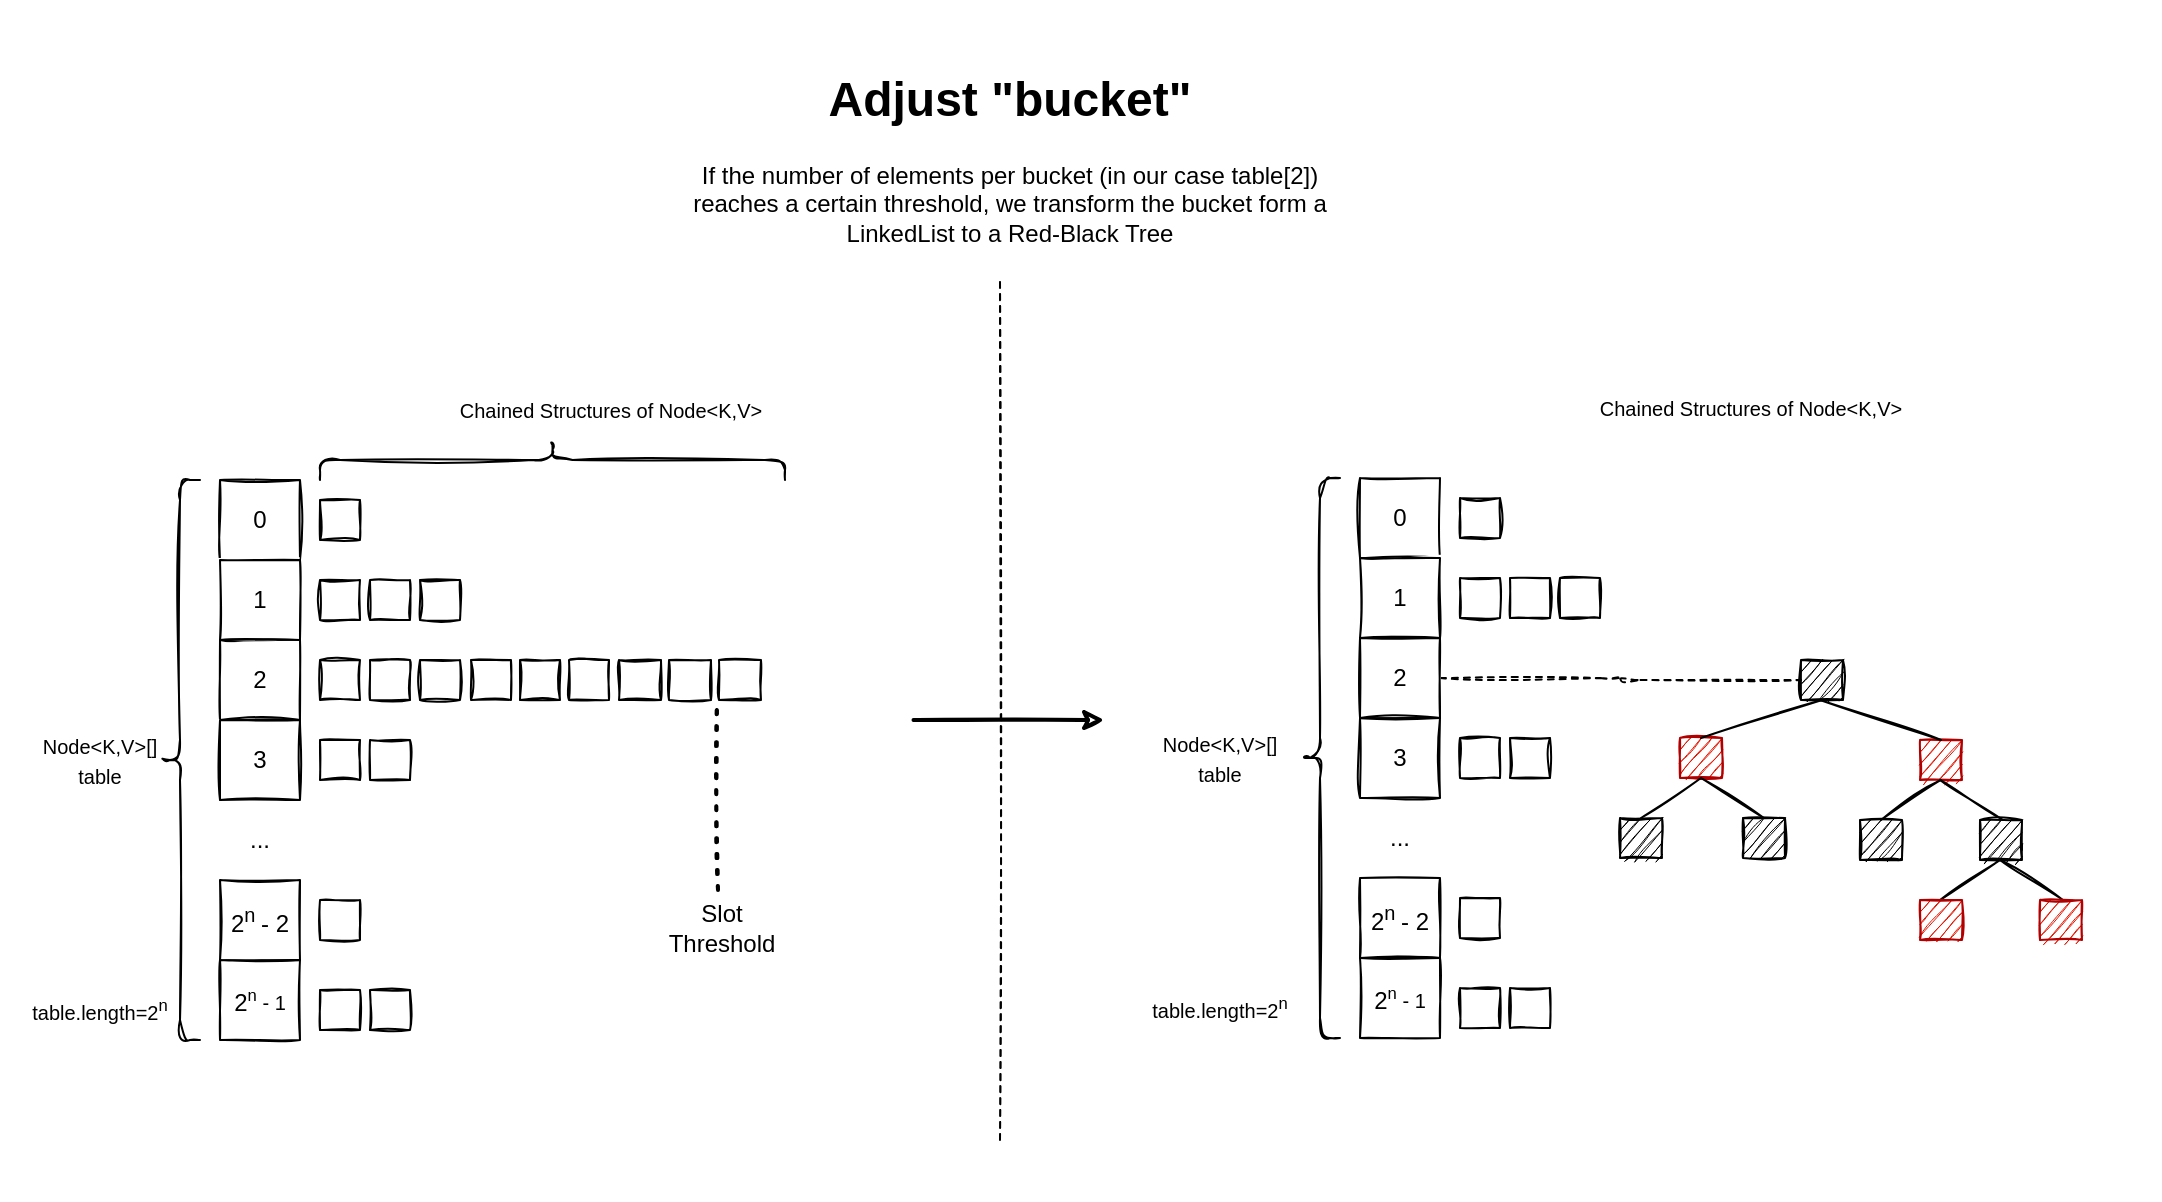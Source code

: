 <mxfile version="15.7.3" type="device"><diagram id="AUNfMNU5sD55CM_tfKsd" name="Page-1"><mxGraphModel dx="1106" dy="920" grid="1" gridSize="10" guides="1" tooltips="1" connect="1" arrows="1" fold="1" page="1" pageScale="1" pageWidth="827" pageHeight="1169" math="0" shadow="0"><root><mxCell id="0"/><mxCell id="1" parent="0"/><mxCell id="TI3vENwH2keV3BpXELXz-244" value="" style="rounded=0;whiteSpace=wrap;html=1;fontSize=12;fillColor=none;align=center;strokeColor=none;" parent="1" vertex="1"><mxGeometry x="50" width="1080" height="600" as="geometry"/></mxCell><mxCell id="TI3vENwH2keV3BpXELXz-1" value="0" style="rounded=0;whiteSpace=wrap;html=1;sketch=1;" parent="1" vertex="1"><mxGeometry x="160" y="240" width="40" height="40" as="geometry"/></mxCell><mxCell id="TI3vENwH2keV3BpXELXz-2" value="1" style="rounded=0;whiteSpace=wrap;html=1;sketch=1;" parent="1" vertex="1"><mxGeometry x="160" y="280" width="40" height="40" as="geometry"/></mxCell><mxCell id="TI3vENwH2keV3BpXELXz-3" value="2" style="rounded=0;whiteSpace=wrap;html=1;sketch=1;" parent="1" vertex="1"><mxGeometry x="160" y="320" width="40" height="40" as="geometry"/></mxCell><mxCell id="TI3vENwH2keV3BpXELXz-4" value="3" style="rounded=0;whiteSpace=wrap;html=1;sketch=1;" parent="1" vertex="1"><mxGeometry x="160" y="360" width="40" height="40" as="geometry"/></mxCell><mxCell id="TI3vENwH2keV3BpXELXz-5" value="2&lt;sup&gt;n&amp;nbsp;&lt;/sup&gt;- 2" style="rounded=0;whiteSpace=wrap;html=1;sketch=1;" parent="1" vertex="1"><mxGeometry x="160" y="440" width="40" height="40" as="geometry"/></mxCell><mxCell id="TI3vENwH2keV3BpXELXz-6" value="2&lt;span style=&quot;font-size: 10px&quot;&gt;&lt;sup&gt;n&lt;/sup&gt;&amp;nbsp;- 1&lt;/span&gt;" style="rounded=0;whiteSpace=wrap;html=1;sketch=1;" parent="1" vertex="1"><mxGeometry x="160" y="480" width="40" height="40" as="geometry"/></mxCell><mxCell id="TI3vENwH2keV3BpXELXz-7" value="" style="rounded=0;whiteSpace=wrap;html=1;sketch=1;" parent="1" vertex="1"><mxGeometry x="210" y="250" width="20" height="20" as="geometry"/></mxCell><mxCell id="TI3vENwH2keV3BpXELXz-17" value="" style="rounded=0;whiteSpace=wrap;html=1;sketch=1;" parent="1" vertex="1"><mxGeometry x="210" y="290" width="20" height="20" as="geometry"/></mxCell><mxCell id="TI3vENwH2keV3BpXELXz-22" value="" style="rounded=0;whiteSpace=wrap;html=1;sketch=1;" parent="1" vertex="1"><mxGeometry x="210" y="330" width="20" height="20" as="geometry"/></mxCell><mxCell id="TI3vENwH2keV3BpXELXz-23" value="" style="rounded=0;whiteSpace=wrap;html=1;sketch=1;" parent="1" vertex="1"><mxGeometry x="235" y="330" width="20" height="20" as="geometry"/></mxCell><mxCell id="TI3vENwH2keV3BpXELXz-43" value="..." style="text;html=1;strokeColor=none;fillColor=none;align=center;verticalAlign=middle;whiteSpace=wrap;rounded=0;sketch=1;" parent="1" vertex="1"><mxGeometry x="150" y="400" width="60" height="40" as="geometry"/></mxCell><mxCell id="TI3vENwH2keV3BpXELXz-47" value="" style="shape=curlyBracket;whiteSpace=wrap;html=1;rounded=1;sketch=1;" parent="1" vertex="1"><mxGeometry x="130" y="240" width="20" height="280" as="geometry"/></mxCell><mxCell id="TI3vENwH2keV3BpXELXz-48" value="&lt;font style=&quot;font-size: 10px&quot;&gt;Node&amp;lt;K,V&amp;gt;[] table&lt;/font&gt;" style="text;html=1;strokeColor=none;fillColor=none;align=center;verticalAlign=middle;whiteSpace=wrap;rounded=0;sketch=1;" parent="1" vertex="1"><mxGeometry x="60" y="365" width="80" height="30" as="geometry"/></mxCell><mxCell id="TI3vENwH2keV3BpXELXz-49" value="" style="shape=curlyBracket;whiteSpace=wrap;html=1;rounded=1;flipH=1;fontSize=10;rotation=-90;sketch=1;" parent="1" vertex="1"><mxGeometry x="316.25" y="113.75" width="20" height="232.5" as="geometry"/></mxCell><mxCell id="TI3vENwH2keV3BpXELXz-50" value="Chained Structures of Node&amp;lt;K,V&amp;gt;" style="text;html=1;strokeColor=none;fillColor=none;align=center;verticalAlign=middle;whiteSpace=wrap;rounded=0;fontSize=10;sketch=1;" parent="1" vertex="1"><mxGeometry x="237.5" y="190" width="235" height="30" as="geometry"/></mxCell><mxCell id="TI3vENwH2keV3BpXELXz-92" value="" style="endArrow=none;dashed=1;html=1;rounded=0;fontSize=10;sketch=1;" parent="1" edge="1"><mxGeometry width="50" height="50" relative="1" as="geometry"><mxPoint x="550" y="570" as="sourcePoint"/><mxPoint x="550" y="140" as="targetPoint"/></mxGeometry></mxCell><mxCell id="TI3vENwH2keV3BpXELXz-109" value="&lt;font style=&quot;font-size: 10px&quot;&gt;table.length=2&lt;sup&gt;n&lt;/sup&gt;&lt;/font&gt;" style="text;html=1;strokeColor=none;fillColor=none;align=center;verticalAlign=middle;whiteSpace=wrap;rounded=0;sketch=1;" parent="1" vertex="1"><mxGeometry x="60" y="490" width="80" height="30" as="geometry"/></mxCell><mxCell id="TI3vENwH2keV3BpXELXz-120" value="" style="rounded=0;whiteSpace=wrap;html=1;sketch=1;" parent="1" vertex="1"><mxGeometry x="260" y="330" width="20" height="20" as="geometry"/></mxCell><mxCell id="TI3vENwH2keV3BpXELXz-121" value="" style="rounded=0;whiteSpace=wrap;html=1;sketch=1;" parent="1" vertex="1"><mxGeometry x="285.5" y="330" width="20" height="20" as="geometry"/></mxCell><mxCell id="TI3vENwH2keV3BpXELXz-125" value="" style="rounded=0;whiteSpace=wrap;html=1;sketch=1;" parent="1" vertex="1"><mxGeometry x="310" y="330" width="20" height="20" as="geometry"/></mxCell><mxCell id="TI3vENwH2keV3BpXELXz-126" value="" style="rounded=0;whiteSpace=wrap;html=1;sketch=1;" parent="1" vertex="1"><mxGeometry x="334.5" y="330" width="20" height="20" as="geometry"/></mxCell><mxCell id="TI3vENwH2keV3BpXELXz-133" value="" style="rounded=0;whiteSpace=wrap;html=1;sketch=1;" parent="1" vertex="1"><mxGeometry x="359.5" y="330" width="21" height="20" as="geometry"/></mxCell><mxCell id="TI3vENwH2keV3BpXELXz-134" value="" style="rounded=0;whiteSpace=wrap;html=1;sketch=1;" parent="1" vertex="1"><mxGeometry x="384.5" y="330" width="21" height="20" as="geometry"/></mxCell><mxCell id="TI3vENwH2keV3BpXELXz-135" value="" style="rounded=0;whiteSpace=wrap;html=1;sketch=1;" parent="1" vertex="1"><mxGeometry x="409.5" y="330" width="21" height="20" as="geometry"/></mxCell><mxCell id="TI3vENwH2keV3BpXELXz-139" value="" style="rounded=0;whiteSpace=wrap;html=1;sketch=1;" parent="1" vertex="1"><mxGeometry x="210" y="370" width="20" height="20" as="geometry"/></mxCell><mxCell id="TI3vENwH2keV3BpXELXz-140" value="" style="rounded=0;whiteSpace=wrap;html=1;sketch=1;" parent="1" vertex="1"><mxGeometry x="235" y="370" width="20" height="20" as="geometry"/></mxCell><mxCell id="TI3vENwH2keV3BpXELXz-141" value="" style="rounded=0;whiteSpace=wrap;html=1;sketch=1;" parent="1" vertex="1"><mxGeometry x="235" y="290" width="20" height="20" as="geometry"/></mxCell><mxCell id="TI3vENwH2keV3BpXELXz-142" value="" style="rounded=0;whiteSpace=wrap;html=1;sketch=1;" parent="1" vertex="1"><mxGeometry x="260" y="290" width="20" height="20" as="geometry"/></mxCell><mxCell id="TI3vENwH2keV3BpXELXz-143" value="" style="rounded=0;whiteSpace=wrap;html=1;sketch=1;" parent="1" vertex="1"><mxGeometry x="210" y="495" width="20" height="20" as="geometry"/></mxCell><mxCell id="TI3vENwH2keV3BpXELXz-144" value="" style="rounded=0;whiteSpace=wrap;html=1;sketch=1;" parent="1" vertex="1"><mxGeometry x="235" y="495" width="20" height="20" as="geometry"/></mxCell><mxCell id="TI3vENwH2keV3BpXELXz-145" value="" style="rounded=0;whiteSpace=wrap;html=1;sketch=1;" parent="1" vertex="1"><mxGeometry x="210" y="450" width="20" height="20" as="geometry"/></mxCell><mxCell id="TI3vENwH2keV3BpXELXz-146" value="0" style="rounded=0;whiteSpace=wrap;html=1;sketch=1;" parent="1" vertex="1"><mxGeometry x="730" y="239" width="40" height="40" as="geometry"/></mxCell><mxCell id="TI3vENwH2keV3BpXELXz-147" value="1" style="rounded=0;whiteSpace=wrap;html=1;sketch=1;" parent="1" vertex="1"><mxGeometry x="730" y="279" width="40" height="40" as="geometry"/></mxCell><mxCell id="TI3vENwH2keV3BpXELXz-232" style="edgeStyle=orthogonalEdgeStyle;rounded=0;orthogonalLoop=1;jettySize=auto;html=1;exitX=1;exitY=0.5;exitDx=0;exitDy=0;entryX=0;entryY=0.5;entryDx=0;entryDy=0;fontSize=12;strokeColor=none;sketch=1;" parent="1" source="TI3vENwH2keV3BpXELXz-148" target="TI3vENwH2keV3BpXELXz-212" edge="1"><mxGeometry relative="1" as="geometry"/></mxCell><mxCell id="TI3vENwH2keV3BpXELXz-233" style="edgeStyle=orthogonalEdgeStyle;rounded=1;orthogonalLoop=1;jettySize=auto;html=1;exitX=1;exitY=0.5;exitDx=0;exitDy=0;entryX=0;entryY=0.5;entryDx=0;entryDy=0;fontSize=12;endArrow=none;endFill=0;dashed=1;sketch=1;" parent="1" source="TI3vENwH2keV3BpXELXz-148" target="TI3vENwH2keV3BpXELXz-212" edge="1"><mxGeometry relative="1" as="geometry"/></mxCell><mxCell id="TI3vENwH2keV3BpXELXz-148" value="2" style="rounded=0;whiteSpace=wrap;html=1;sketch=1;" parent="1" vertex="1"><mxGeometry x="730" y="319" width="40" height="40" as="geometry"/></mxCell><mxCell id="TI3vENwH2keV3BpXELXz-149" value="3" style="rounded=0;whiteSpace=wrap;html=1;sketch=1;" parent="1" vertex="1"><mxGeometry x="730" y="359" width="40" height="40" as="geometry"/></mxCell><mxCell id="TI3vENwH2keV3BpXELXz-150" value="2&lt;sup&gt;n&amp;nbsp;&lt;/sup&gt;- 2" style="rounded=0;whiteSpace=wrap;html=1;sketch=1;" parent="1" vertex="1"><mxGeometry x="730" y="439" width="40" height="40" as="geometry"/></mxCell><mxCell id="TI3vENwH2keV3BpXELXz-151" value="2&lt;span style=&quot;font-size: 10px&quot;&gt;&lt;sup&gt;n&lt;/sup&gt;&amp;nbsp;- 1&lt;/span&gt;" style="rounded=0;whiteSpace=wrap;html=1;sketch=1;" parent="1" vertex="1"><mxGeometry x="730" y="479" width="40" height="40" as="geometry"/></mxCell><mxCell id="TI3vENwH2keV3BpXELXz-152" value="" style="rounded=0;whiteSpace=wrap;html=1;sketch=1;" parent="1" vertex="1"><mxGeometry x="780" y="249" width="20" height="20" as="geometry"/></mxCell><mxCell id="TI3vENwH2keV3BpXELXz-153" value="" style="rounded=0;whiteSpace=wrap;html=1;sketch=1;" parent="1" vertex="1"><mxGeometry x="780" y="289" width="20" height="20" as="geometry"/></mxCell><mxCell id="TI3vENwH2keV3BpXELXz-156" value="..." style="text;html=1;strokeColor=none;fillColor=none;align=center;verticalAlign=middle;whiteSpace=wrap;rounded=0;sketch=1;" parent="1" vertex="1"><mxGeometry x="720" y="399" width="60" height="40" as="geometry"/></mxCell><mxCell id="TI3vENwH2keV3BpXELXz-157" value="" style="shape=curlyBracket;whiteSpace=wrap;html=1;rounded=1;sketch=1;" parent="1" vertex="1"><mxGeometry x="700" y="239" width="20" height="280" as="geometry"/></mxCell><mxCell id="TI3vENwH2keV3BpXELXz-158" value="&lt;font style=&quot;font-size: 10px&quot;&gt;Node&amp;lt;K,V&amp;gt;[] table&lt;/font&gt;" style="text;html=1;strokeColor=none;fillColor=none;align=center;verticalAlign=middle;whiteSpace=wrap;rounded=0;sketch=1;" parent="1" vertex="1"><mxGeometry x="620" y="364" width="80" height="30" as="geometry"/></mxCell><mxCell id="TI3vENwH2keV3BpXELXz-160" value="Chained Structures of Node&amp;lt;K,V&amp;gt;" style="text;html=1;strokeColor=none;fillColor=none;align=center;verticalAlign=middle;whiteSpace=wrap;rounded=0;fontSize=10;sketch=1;" parent="1" vertex="1"><mxGeometry x="807.5" y="189" width="235" height="30" as="geometry"/></mxCell><mxCell id="TI3vENwH2keV3BpXELXz-161" value="&lt;font style=&quot;font-size: 10px&quot;&gt;table.length=2&lt;sup&gt;n&lt;/sup&gt;&lt;/font&gt;" style="text;html=1;strokeColor=none;fillColor=none;align=center;verticalAlign=middle;whiteSpace=wrap;rounded=0;sketch=1;" parent="1" vertex="1"><mxGeometry x="620" y="489" width="80" height="30" as="geometry"/></mxCell><mxCell id="TI3vENwH2keV3BpXELXz-171" value="" style="rounded=0;whiteSpace=wrap;html=1;fillColor=#e51400;fontColor=#ffffff;strokeColor=#B20000;sketch=1;" parent="1" vertex="1"><mxGeometry x="890" y="369" width="21" height="20" as="geometry"/></mxCell><mxCell id="TI3vENwH2keV3BpXELXz-172" value="" style="rounded=0;whiteSpace=wrap;html=1;sketch=1;" parent="1" vertex="1"><mxGeometry x="780" y="369" width="20" height="20" as="geometry"/></mxCell><mxCell id="TI3vENwH2keV3BpXELXz-173" value="" style="rounded=0;whiteSpace=wrap;html=1;sketch=1;" parent="1" vertex="1"><mxGeometry x="805" y="369" width="20" height="20" as="geometry"/></mxCell><mxCell id="TI3vENwH2keV3BpXELXz-174" value="" style="rounded=0;whiteSpace=wrap;html=1;sketch=1;" parent="1" vertex="1"><mxGeometry x="805" y="289" width="20" height="20" as="geometry"/></mxCell><mxCell id="TI3vENwH2keV3BpXELXz-175" value="" style="rounded=0;whiteSpace=wrap;html=1;sketch=1;" parent="1" vertex="1"><mxGeometry x="830" y="289" width="20" height="20" as="geometry"/></mxCell><mxCell id="TI3vENwH2keV3BpXELXz-176" value="" style="rounded=0;whiteSpace=wrap;html=1;sketch=1;" parent="1" vertex="1"><mxGeometry x="780" y="494" width="20" height="20" as="geometry"/></mxCell><mxCell id="TI3vENwH2keV3BpXELXz-177" value="" style="rounded=0;whiteSpace=wrap;html=1;sketch=1;" parent="1" vertex="1"><mxGeometry x="805" y="494" width="20" height="20" as="geometry"/></mxCell><mxCell id="TI3vENwH2keV3BpXELXz-178" value="" style="rounded=0;whiteSpace=wrap;html=1;sketch=1;" parent="1" vertex="1"><mxGeometry x="780" y="449" width="20" height="20" as="geometry"/></mxCell><mxCell id="TI3vENwH2keV3BpXELXz-212" value="" style="rounded=0;whiteSpace=wrap;html=1;fillColor=#000000;sketch=1;" parent="1" vertex="1"><mxGeometry x="950.5" y="330" width="21" height="20" as="geometry"/></mxCell><mxCell id="TI3vENwH2keV3BpXELXz-213" value="" style="rounded=0;whiteSpace=wrap;html=1;fillColor=#000000;sketch=1;" parent="1" vertex="1"><mxGeometry x="860" y="409" width="21" height="20" as="geometry"/></mxCell><mxCell id="TI3vENwH2keV3BpXELXz-214" value="" style="rounded=0;whiteSpace=wrap;html=1;fillColor=#000000;sketch=1;" parent="1" vertex="1"><mxGeometry x="921.5" y="409" width="21" height="20" as="geometry"/></mxCell><mxCell id="TI3vENwH2keV3BpXELXz-215" value="" style="rounded=0;whiteSpace=wrap;html=1;fillColor=#000000;sketch=1;" parent="1" vertex="1"><mxGeometry x="980" y="410" width="21" height="20" as="geometry"/></mxCell><mxCell id="TI3vENwH2keV3BpXELXz-216" value="" style="rounded=0;whiteSpace=wrap;html=1;fillColor=#000000;sketch=1;" parent="1" vertex="1"><mxGeometry x="1040" y="410" width="21" height="20" as="geometry"/></mxCell><mxCell id="TI3vENwH2keV3BpXELXz-221" value="" style="rounded=0;whiteSpace=wrap;html=1;fillColor=#e51400;fontColor=#ffffff;strokeColor=#B20000;sketch=1;" parent="1" vertex="1"><mxGeometry x="1010" y="370" width="21" height="20" as="geometry"/></mxCell><mxCell id="TI3vENwH2keV3BpXELXz-225" value="" style="endArrow=none;html=1;rounded=0;fontSize=12;entryX=0.5;entryY=1;entryDx=0;entryDy=0;exitX=0.5;exitY=0;exitDx=0;exitDy=0;sketch=1;" parent="1" source="TI3vENwH2keV3BpXELXz-171" target="TI3vENwH2keV3BpXELXz-212" edge="1"><mxGeometry width="50" height="50" relative="1" as="geometry"><mxPoint x="830.5" y="325" as="sourcePoint"/><mxPoint x="950.5" y="295" as="targetPoint"/></mxGeometry></mxCell><mxCell id="TI3vENwH2keV3BpXELXz-226" value="" style="endArrow=none;html=1;rounded=0;fontSize=12;exitX=0.5;exitY=0;exitDx=0;exitDy=0;sketch=1;" parent="1" source="TI3vENwH2keV3BpXELXz-221" edge="1"><mxGeometry width="50" height="50" relative="1" as="geometry"><mxPoint x="910.5" y="379" as="sourcePoint"/><mxPoint x="960" y="350" as="targetPoint"/></mxGeometry></mxCell><mxCell id="TI3vENwH2keV3BpXELXz-227" value="" style="endArrow=none;html=1;rounded=0;fontSize=12;entryX=0.5;entryY=1;entryDx=0;entryDy=0;exitX=0.5;exitY=0;exitDx=0;exitDy=0;sketch=1;" parent="1" source="TI3vENwH2keV3BpXELXz-213" target="TI3vENwH2keV3BpXELXz-171" edge="1"><mxGeometry width="50" height="50" relative="1" as="geometry"><mxPoint x="840.25" y="458" as="sourcePoint"/><mxPoint x="900.75" y="439" as="targetPoint"/></mxGeometry></mxCell><mxCell id="TI3vENwH2keV3BpXELXz-228" value="" style="endArrow=none;html=1;rounded=0;fontSize=12;entryX=0.5;entryY=0;entryDx=0;entryDy=0;exitX=0.5;exitY=1;exitDx=0;exitDy=0;sketch=1;" parent="1" source="TI3vENwH2keV3BpXELXz-171" target="TI3vENwH2keV3BpXELXz-214" edge="1"><mxGeometry width="50" height="50" relative="1" as="geometry"><mxPoint x="920.5" y="389" as="sourcePoint"/><mxPoint x="981" y="370" as="targetPoint"/></mxGeometry></mxCell><mxCell id="TI3vENwH2keV3BpXELXz-229" value="" style="endArrow=none;html=1;rounded=0;fontSize=12;entryX=0.5;entryY=0;entryDx=0;entryDy=0;exitX=0.5;exitY=1;exitDx=0;exitDy=0;sketch=1;" parent="1" edge="1"><mxGeometry width="50" height="50" relative="1" as="geometry"><mxPoint x="1020.0" y="390" as="sourcePoint"/><mxPoint x="1051.5" y="410" as="targetPoint"/></mxGeometry></mxCell><mxCell id="TI3vENwH2keV3BpXELXz-231" value="" style="endArrow=none;html=1;rounded=0;fontSize=12;entryX=0.5;entryY=0;entryDx=0;entryDy=0;exitX=0.5;exitY=1;exitDx=0;exitDy=0;sketch=1;" parent="1" source="TI3vENwH2keV3BpXELXz-221" target="TI3vENwH2keV3BpXELXz-215" edge="1"><mxGeometry width="50" height="50" relative="1" as="geometry"><mxPoint x="910.5" y="399" as="sourcePoint"/><mxPoint x="942.0" y="419" as="targetPoint"/></mxGeometry></mxCell><mxCell id="TI3vENwH2keV3BpXELXz-234" style="edgeStyle=orthogonalEdgeStyle;rounded=1;orthogonalLoop=1;jettySize=auto;html=1;exitX=1;exitY=0.75;exitDx=0;exitDy=0;entryX=1;entryY=0.5;entryDx=0;entryDy=0;dashed=1;fontSize=12;endArrow=none;endFill=0;strokeColor=#000000;sketch=1;" parent="1" source="TI3vENwH2keV3BpXELXz-216" target="TI3vENwH2keV3BpXELXz-216" edge="1"><mxGeometry relative="1" as="geometry"/></mxCell><mxCell id="TI3vENwH2keV3BpXELXz-235" value="" style="endArrow=none;html=1;rounded=0;fontSize=12;entryX=0.5;entryY=0;entryDx=0;entryDy=0;exitX=0.5;exitY=1;exitDx=0;exitDy=0;sketch=1;" parent="1" edge="1"><mxGeometry width="50" height="50" relative="1" as="geometry"><mxPoint x="1050.0" y="430" as="sourcePoint"/><mxPoint x="1020.0" y="450" as="targetPoint"/></mxGeometry></mxCell><mxCell id="TI3vENwH2keV3BpXELXz-236" value="" style="endArrow=none;html=1;rounded=0;fontSize=12;entryX=0.5;entryY=0;entryDx=0;entryDy=0;exitX=0.5;exitY=1;exitDx=0;exitDy=0;sketch=1;" parent="1" edge="1"><mxGeometry width="50" height="50" relative="1" as="geometry"><mxPoint x="1050.0" y="430" as="sourcePoint"/><mxPoint x="1081.5" y="450" as="targetPoint"/></mxGeometry></mxCell><mxCell id="TI3vENwH2keV3BpXELXz-237" value="" style="rounded=0;whiteSpace=wrap;html=1;fillColor=#e51400;fontColor=#ffffff;strokeColor=#B20000;sketch=1;" parent="1" vertex="1"><mxGeometry x="1070" y="450" width="21" height="20" as="geometry"/></mxCell><mxCell id="TI3vENwH2keV3BpXELXz-238" value="" style="rounded=0;whiteSpace=wrap;html=1;fillColor=#e51400;fontColor=#ffffff;strokeColor=#B20000;sketch=1;" parent="1" vertex="1"><mxGeometry x="1010" y="450" width="21" height="20" as="geometry"/></mxCell><mxCell id="TI3vENwH2keV3BpXELXz-241" value="" style="endArrow=none;dashed=1;html=1;dashPattern=1 3;strokeWidth=2;rounded=1;fontSize=12;sketch=1;" parent="1" edge="1"><mxGeometry width="50" height="50" relative="1" as="geometry"><mxPoint x="409" y="445" as="sourcePoint"/><mxPoint x="408.5" y="350" as="targetPoint"/></mxGeometry></mxCell><mxCell id="TI3vENwH2keV3BpXELXz-242" value="Slot Threshold" style="text;html=1;strokeColor=none;fillColor=none;align=center;verticalAlign=middle;whiteSpace=wrap;rounded=0;fontSize=12;sketch=1;" parent="1" vertex="1"><mxGeometry x="380.5" y="449" width="60" height="30" as="geometry"/></mxCell><mxCell id="TI3vENwH2keV3BpXELXz-243" value="&lt;h1&gt;Adjust &quot;bucket&quot;&lt;/h1&gt;&lt;div&gt;If the number of elements per bucket (in our case table[2]) reaches a certain threshold, we transform the bucket form a LinkedList to a Red-Black Tree&lt;/div&gt;" style="text;html=1;strokeColor=none;fillColor=none;spacing=5;spacingTop=-20;whiteSpace=wrap;overflow=hidden;rounded=0;fontSize=12;align=center;" parent="1" vertex="1"><mxGeometry x="384.5" y="30" width="340" height="120" as="geometry"/></mxCell><mxCell id="AAzIJzHjP6AMYTgfHke5-2" value="" style="endArrow=classic;html=1;rounded=0;sketch=1;fontStyle=1;strokeWidth=2;" edge="1" parent="1"><mxGeometry width="50" height="50" relative="1" as="geometry"><mxPoint x="506.75" y="360" as="sourcePoint"/><mxPoint x="602.25" y="360" as="targetPoint"/></mxGeometry></mxCell></root></mxGraphModel></diagram></mxfile>